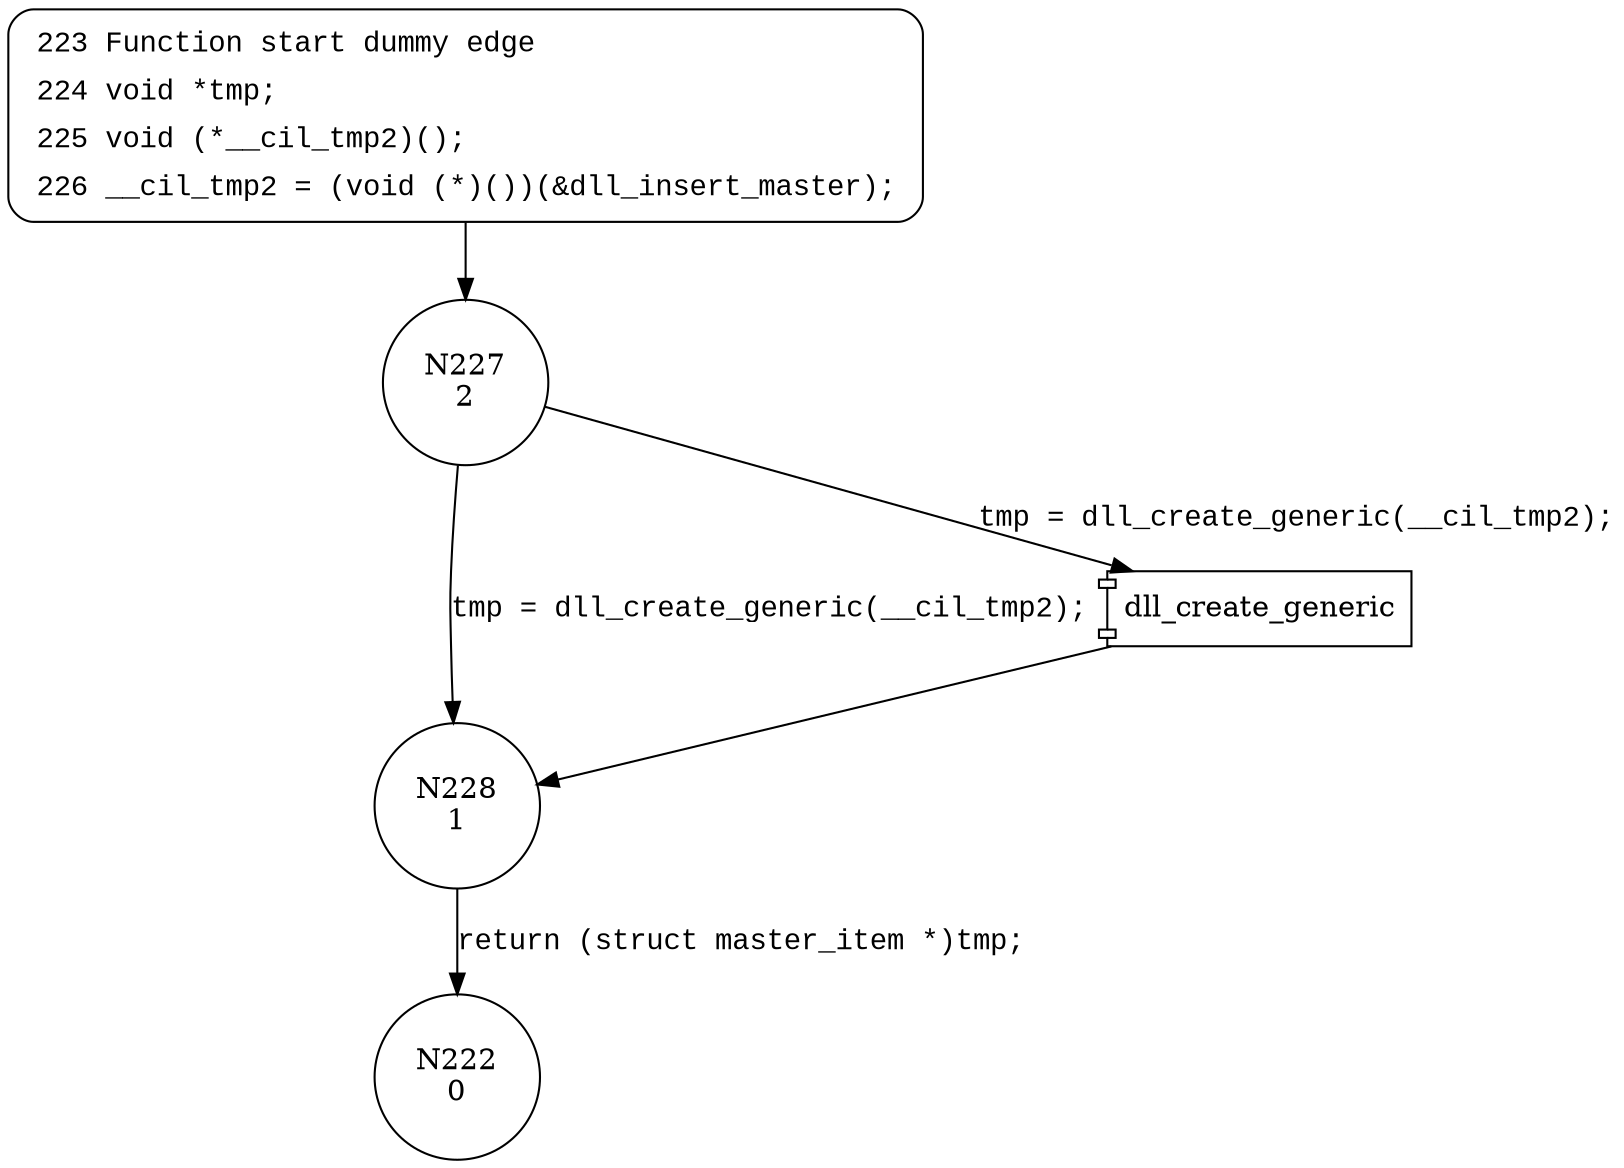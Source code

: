 digraph dll_create_master {
227 [shape="circle" label="N227\n2"]
228 [shape="circle" label="N228\n1"]
222 [shape="circle" label="N222\n0"]
223 [style="filled,bold" penwidth="1" fillcolor="white" fontname="Courier New" shape="Mrecord" label=<<table border="0" cellborder="0" cellpadding="3" bgcolor="white"><tr><td align="right">223</td><td align="left">Function start dummy edge</td></tr><tr><td align="right">224</td><td align="left">void *tmp;</td></tr><tr><td align="right">225</td><td align="left">void (*__cil_tmp2)();</td></tr><tr><td align="right">226</td><td align="left">__cil_tmp2 = (void (*)())(&amp;dll_insert_master);</td></tr></table>>]
223 -> 227[label=""]
100002 [shape="component" label="dll_create_generic"]
227 -> 100002 [label="tmp = dll_create_generic(__cil_tmp2);" fontname="Courier New"]
100002 -> 228 [label="" fontname="Courier New"]
227 -> 228 [label="tmp = dll_create_generic(__cil_tmp2);" fontname="Courier New"]
228 -> 222 [label="return (struct master_item *)tmp;" fontname="Courier New"]
}